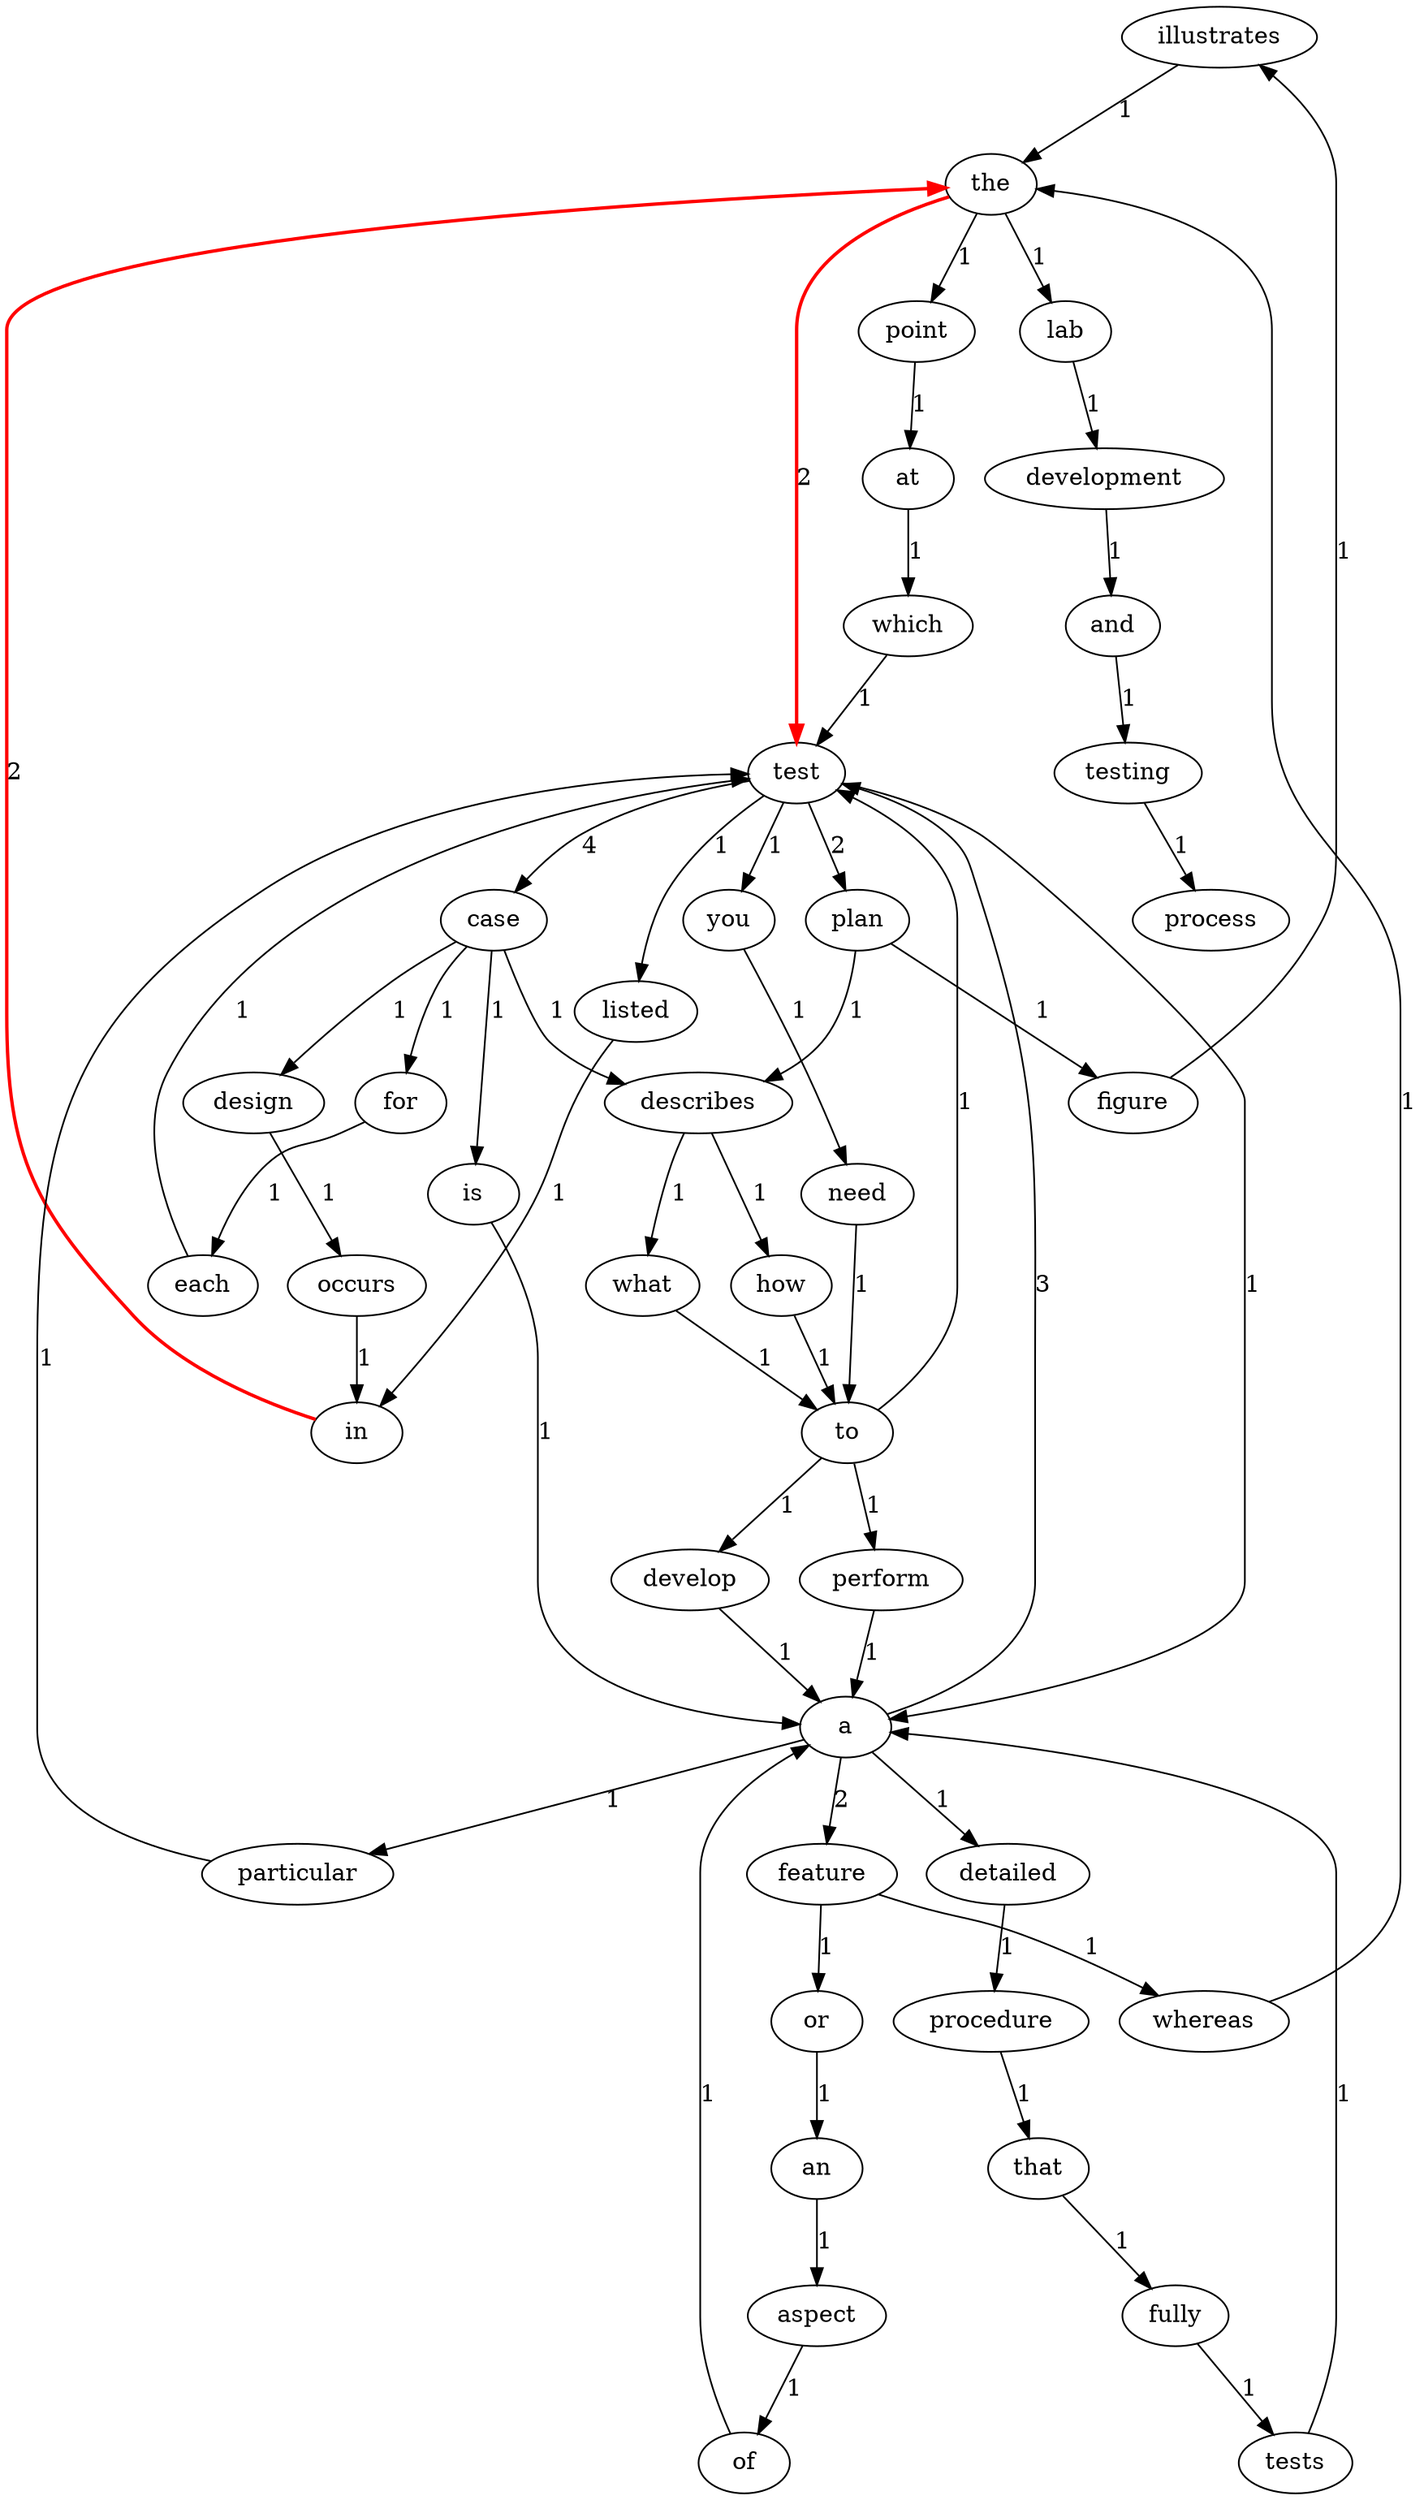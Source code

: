 digraph G {//最短路径图
illustrates -> the [label=1];
for -> each [label=1];
occurs -> in [label=1];
lab -> development [label=1];
point -> at [label=1];
that -> fully [label=1];
how -> to [label=1];
feature -> or [label=1];
feature -> whereas [label=1];
and -> testing [label=1];
aspect -> of [label=1];
of -> a [label=1];
design -> occurs [label=1];
whereas -> the [label=1];
plan -> figure [label=1];
plan -> describes [label=1];
case -> design [label=1];
case -> for [label=1];
case -> is [label=1];
case -> describes [label=1];
fully -> tests [label=1];
you -> need [label=1];
which -> test [label=1];
a -> test [label=3];
a -> feature [label=2];
a -> detailed [label=1];
a -> particular [label=1];
figure -> illustrates [label=1];
development -> and [label=1];
or -> an [label=1];
test -> a [label=1];
test -> listed [label=1];
test -> plan [label=2];
test -> case [label=4];
test -> you [label=1];
need -> to [label=1];
in -> the [label=2, color=red, penwidth=2.0];
testing -> process [label=1];
perform -> a [label=1];
is -> a [label=1];
particular -> test [label=1];
procedure -> that [label=1];
develop -> a [label=1];
an -> aspect [label=1];
describes -> how [label=1];
describes -> what [label=1];
each -> test [label=1];
the -> test [label=2, color=red, penwidth=2.0];
the -> lab [label=1];
the -> point [label=1];
tests -> a [label=1];
what -> to [label=1];
at -> which [label=1];
listed -> in [label=1];
detailed -> procedure [label=1];
to -> test [label=1];
to -> perform [label=1];
to -> develop [label=1];
}